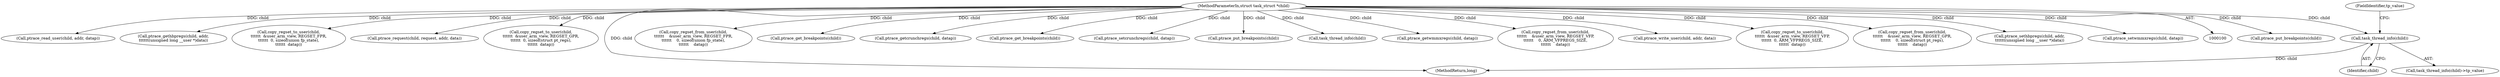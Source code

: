 digraph "0_linux_a4780adeefd042482f624f5e0d577bf9cdcbb760_0@API" {
"1000203" [label="(Call,task_thread_info(child))"];
"1000101" [label="(MethodParameterIn,struct task_struct *child)"];
"1000101" [label="(MethodParameterIn,struct task_struct *child)"];
"1000294" [label="(Call,ptrace_put_breakpoints(child))"];
"1000119" [label="(Call,ptrace_read_user(child, addr, datap))"];
"1000268" [label="(Call,ptrace_gethbpregs(child, addr,\n\t\t\t\t\t\t(unsigned long __user *)data))"];
"1000203" [label="(Call,task_thread_info(child))"];
"1000161" [label="(Call,copy_regset_to_user(child,\n\t\t\t\t\t\t  &user_arm_view, REGSET_FPR,\n\t\t\t\t\t\t  0, sizeof(union fp_state),\n\t\t\t\t\t\t  datap))"];
"1000300" [label="(Call,ptrace_request(child, request, addr, data))"];
"1000135" [label="(Call,copy_regset_to_user(child,\n\t\t\t\t\t\t  &user_arm_view, REGSET_GPR,\n\t\t\t\t\t\t  0, sizeof(struct pt_regs),\n\t\t\t\t\t\t  datap))"];
"1000308" [label="(MethodReturn,long)"];
"1000174" [label="(Call,copy_regset_from_user(child,\n\t\t\t\t\t\t    &user_arm_view, REGSET_FPR,\n\t\t\t\t\t\t    0, sizeof(union fp_state),\n\t\t\t\t\t\t    datap))"];
"1000280" [label="(Call,ptrace_get_breakpoints(child))"];
"1000222" [label="(Call,ptrace_getcrunchregs(child, datap))"];
"1000260" [label="(Call,ptrace_get_breakpoints(child))"];
"1000229" [label="(Call,ptrace_setcrunchregs(child, datap))"];
"1000274" [label="(Call,ptrace_put_breakpoints(child))"];
"1000202" [label="(Call,task_thread_info(child)->tp_value)"];
"1000211" [label="(Call,task_thread_info(child))"];
"1000187" [label="(Call,ptrace_getwmmxregs(child, datap))"];
"1000248" [label="(Call,copy_regset_from_user(child,\n\t\t\t\t\t\t    &user_arm_view, REGSET_VFP,\n\t\t\t\t\t\t    0, ARM_VFPREGS_SIZE,\n\t\t\t\t\t\t    datap))"];
"1000204" [label="(Identifier,child)"];
"1000127" [label="(Call,ptrace_write_user(child, addr, data))"];
"1000236" [label="(Call,copy_regset_to_user(child,\n\t\t\t\t\t\t  &user_arm_view, REGSET_VFP,\n\t\t\t\t\t\t  0, ARM_VFPREGS_SIZE,\n\t\t\t\t\t\t  datap))"];
"1000148" [label="(Call,copy_regset_from_user(child,\n\t\t\t\t\t\t    &user_arm_view, REGSET_GPR,\n\t\t\t\t\t\t    0, sizeof(struct pt_regs),\n\t\t\t\t\t\t    datap))"];
"1000288" [label="(Call,ptrace_sethbpregs(child, addr,\n\t\t\t\t\t\t(unsigned long __user *)data))"];
"1000194" [label="(Call,ptrace_setwmmxregs(child, datap))"];
"1000205" [label="(FieldIdentifier,tp_value)"];
"1000203" -> "1000202"  [label="AST: "];
"1000203" -> "1000204"  [label="CFG: "];
"1000204" -> "1000203"  [label="AST: "];
"1000205" -> "1000203"  [label="CFG: "];
"1000203" -> "1000308"  [label="DDG: child"];
"1000101" -> "1000203"  [label="DDG: child"];
"1000101" -> "1000100"  [label="AST: "];
"1000101" -> "1000308"  [label="DDG: child"];
"1000101" -> "1000119"  [label="DDG: child"];
"1000101" -> "1000127"  [label="DDG: child"];
"1000101" -> "1000135"  [label="DDG: child"];
"1000101" -> "1000148"  [label="DDG: child"];
"1000101" -> "1000161"  [label="DDG: child"];
"1000101" -> "1000174"  [label="DDG: child"];
"1000101" -> "1000187"  [label="DDG: child"];
"1000101" -> "1000194"  [label="DDG: child"];
"1000101" -> "1000211"  [label="DDG: child"];
"1000101" -> "1000222"  [label="DDG: child"];
"1000101" -> "1000229"  [label="DDG: child"];
"1000101" -> "1000236"  [label="DDG: child"];
"1000101" -> "1000248"  [label="DDG: child"];
"1000101" -> "1000260"  [label="DDG: child"];
"1000101" -> "1000268"  [label="DDG: child"];
"1000101" -> "1000274"  [label="DDG: child"];
"1000101" -> "1000280"  [label="DDG: child"];
"1000101" -> "1000288"  [label="DDG: child"];
"1000101" -> "1000294"  [label="DDG: child"];
"1000101" -> "1000300"  [label="DDG: child"];
}
